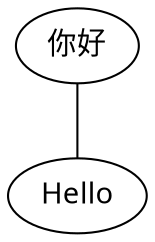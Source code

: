 graph g {
    node [
        fontname="Microsoft YaHei"
        //fontname="YaHei"
        //fontname="微软雅黑"
        //fontname="/home/richard/workspace/misc/graphviz/msyh.ttf"
    ]
    你好 -- Hello
}

